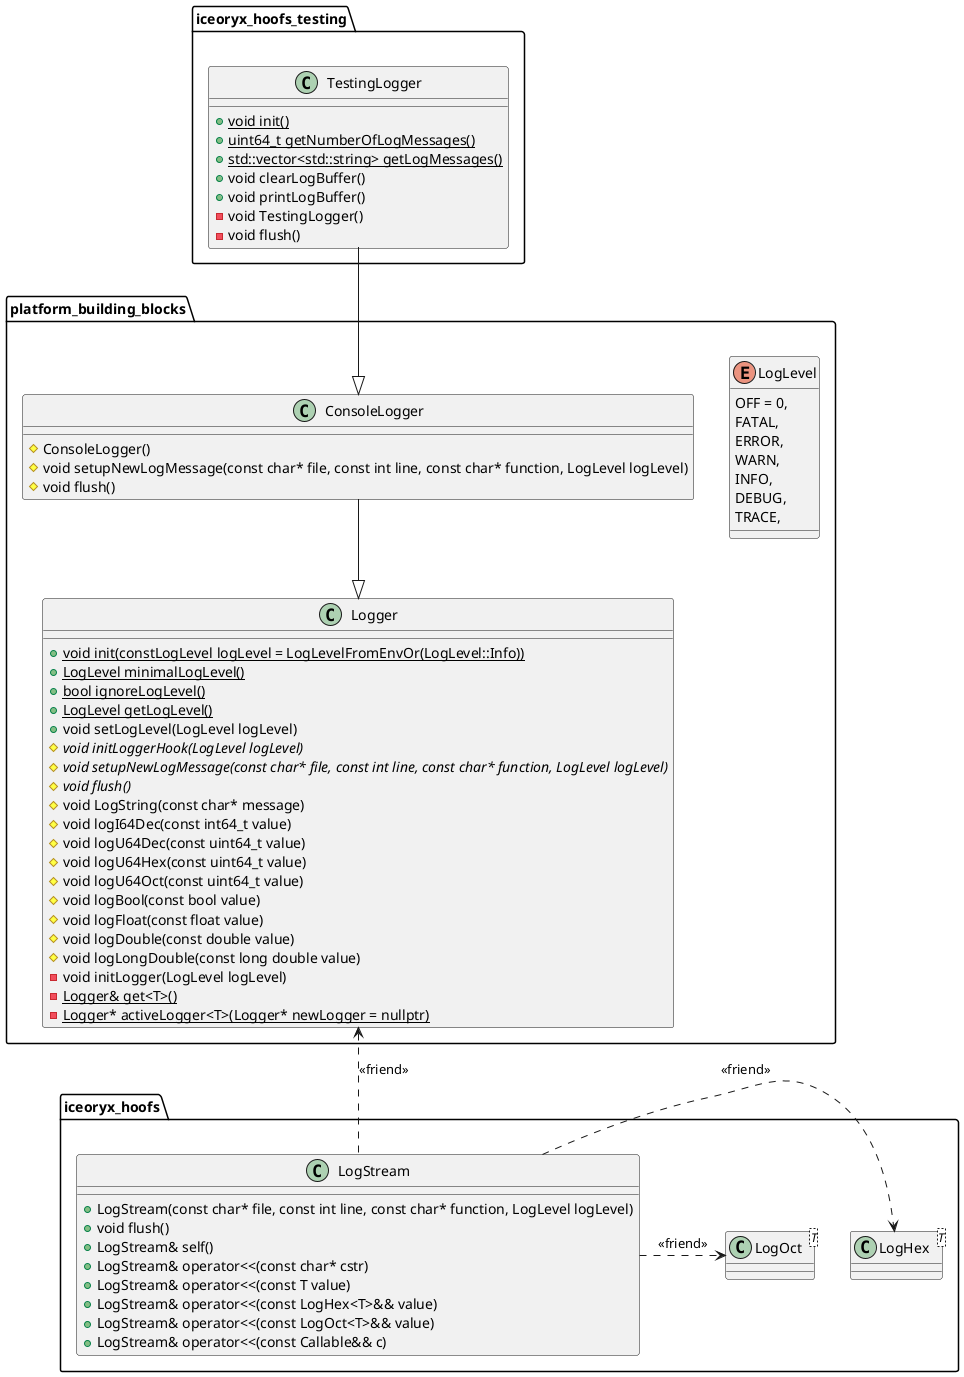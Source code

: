 @startuml

package platform_building_blocks {

enum LogLevel {
    OFF = 0,
    FATAL,
    ERROR,
    WARN,
    INFO,
    DEBUG,
    TRACE,
}

class Logger {
  + {static} void init(constLogLevel logLevel = LogLevelFromEnvOr(LogLevel::Info))
  + {static} LogLevel minimalLogLevel()
  + {static} bool ignoreLogLevel()
  + {static} LogLevel getLogLevel()
  + void setLogLevel(LogLevel logLevel)
  # {abstract} void initLoggerHook(LogLevel logLevel)
  # {abstract} void setupNewLogMessage(const char* file, const int line, const char* function, LogLevel logLevel)
  # {abstract} void flush()
  # void LogString(const char* message)
  # void logI64Dec(const int64_t value)
  # void logU64Dec(const uint64_t value)
  # void logU64Hex(const uint64_t value)
  # void logU64Oct(const uint64_t value)
  # void logBool(const bool value)
  # void logFloat(const float value)
  # void logDouble(const double value)
  # void logLongDouble(const long double value)
  - void initLogger(LogLevel logLevel)
  - {static} Logger& get<T>()
  - {static} Logger* activeLogger<T>(Logger* newLogger = nullptr)
}

class ConsoleLogger {
  # ConsoleLogger()
  # void setupNewLogMessage(const char* file, const int line, const char* function, LogLevel logLevel)
  # void flush()
}

}

package iceoryx_hoofs_testing {

class TestingLogger {
  + {static} void init()
  + {static} uint64_t getNumberOfLogMessages()
  + {static} std::vector<std::string> getLogMessages()
  + void clearLogBuffer()
  + void printLogBuffer()
  - void TestingLogger()
  - void flush()
}

}

package iceoryx_hoofs {

class LogHex <T> {}

class LogOct <T> {}

class LogStream {
  + LogStream(const char* file, const int line, const char* function, LogLevel logLevel)
  + void flush()
  + LogStream& self()
  + LogStream& operator<<(const char* cstr)
  + LogStream& operator<<(const T value)
  + LogStream& operator<<(const LogHex<T>&& value)
  + LogStream& operator<<(const LogOct<T>&& value)
  + LogStream& operator<<(const Callable&& c)
}

}

ConsoleLogger --|> Logger
TestingLogger --|> ConsoleLogger
Logger <.. LogStream : <<friend>>
LogStream .> LogHex : <<friend>>
LogStream .> LogOct : <<friend>>

@enduml
